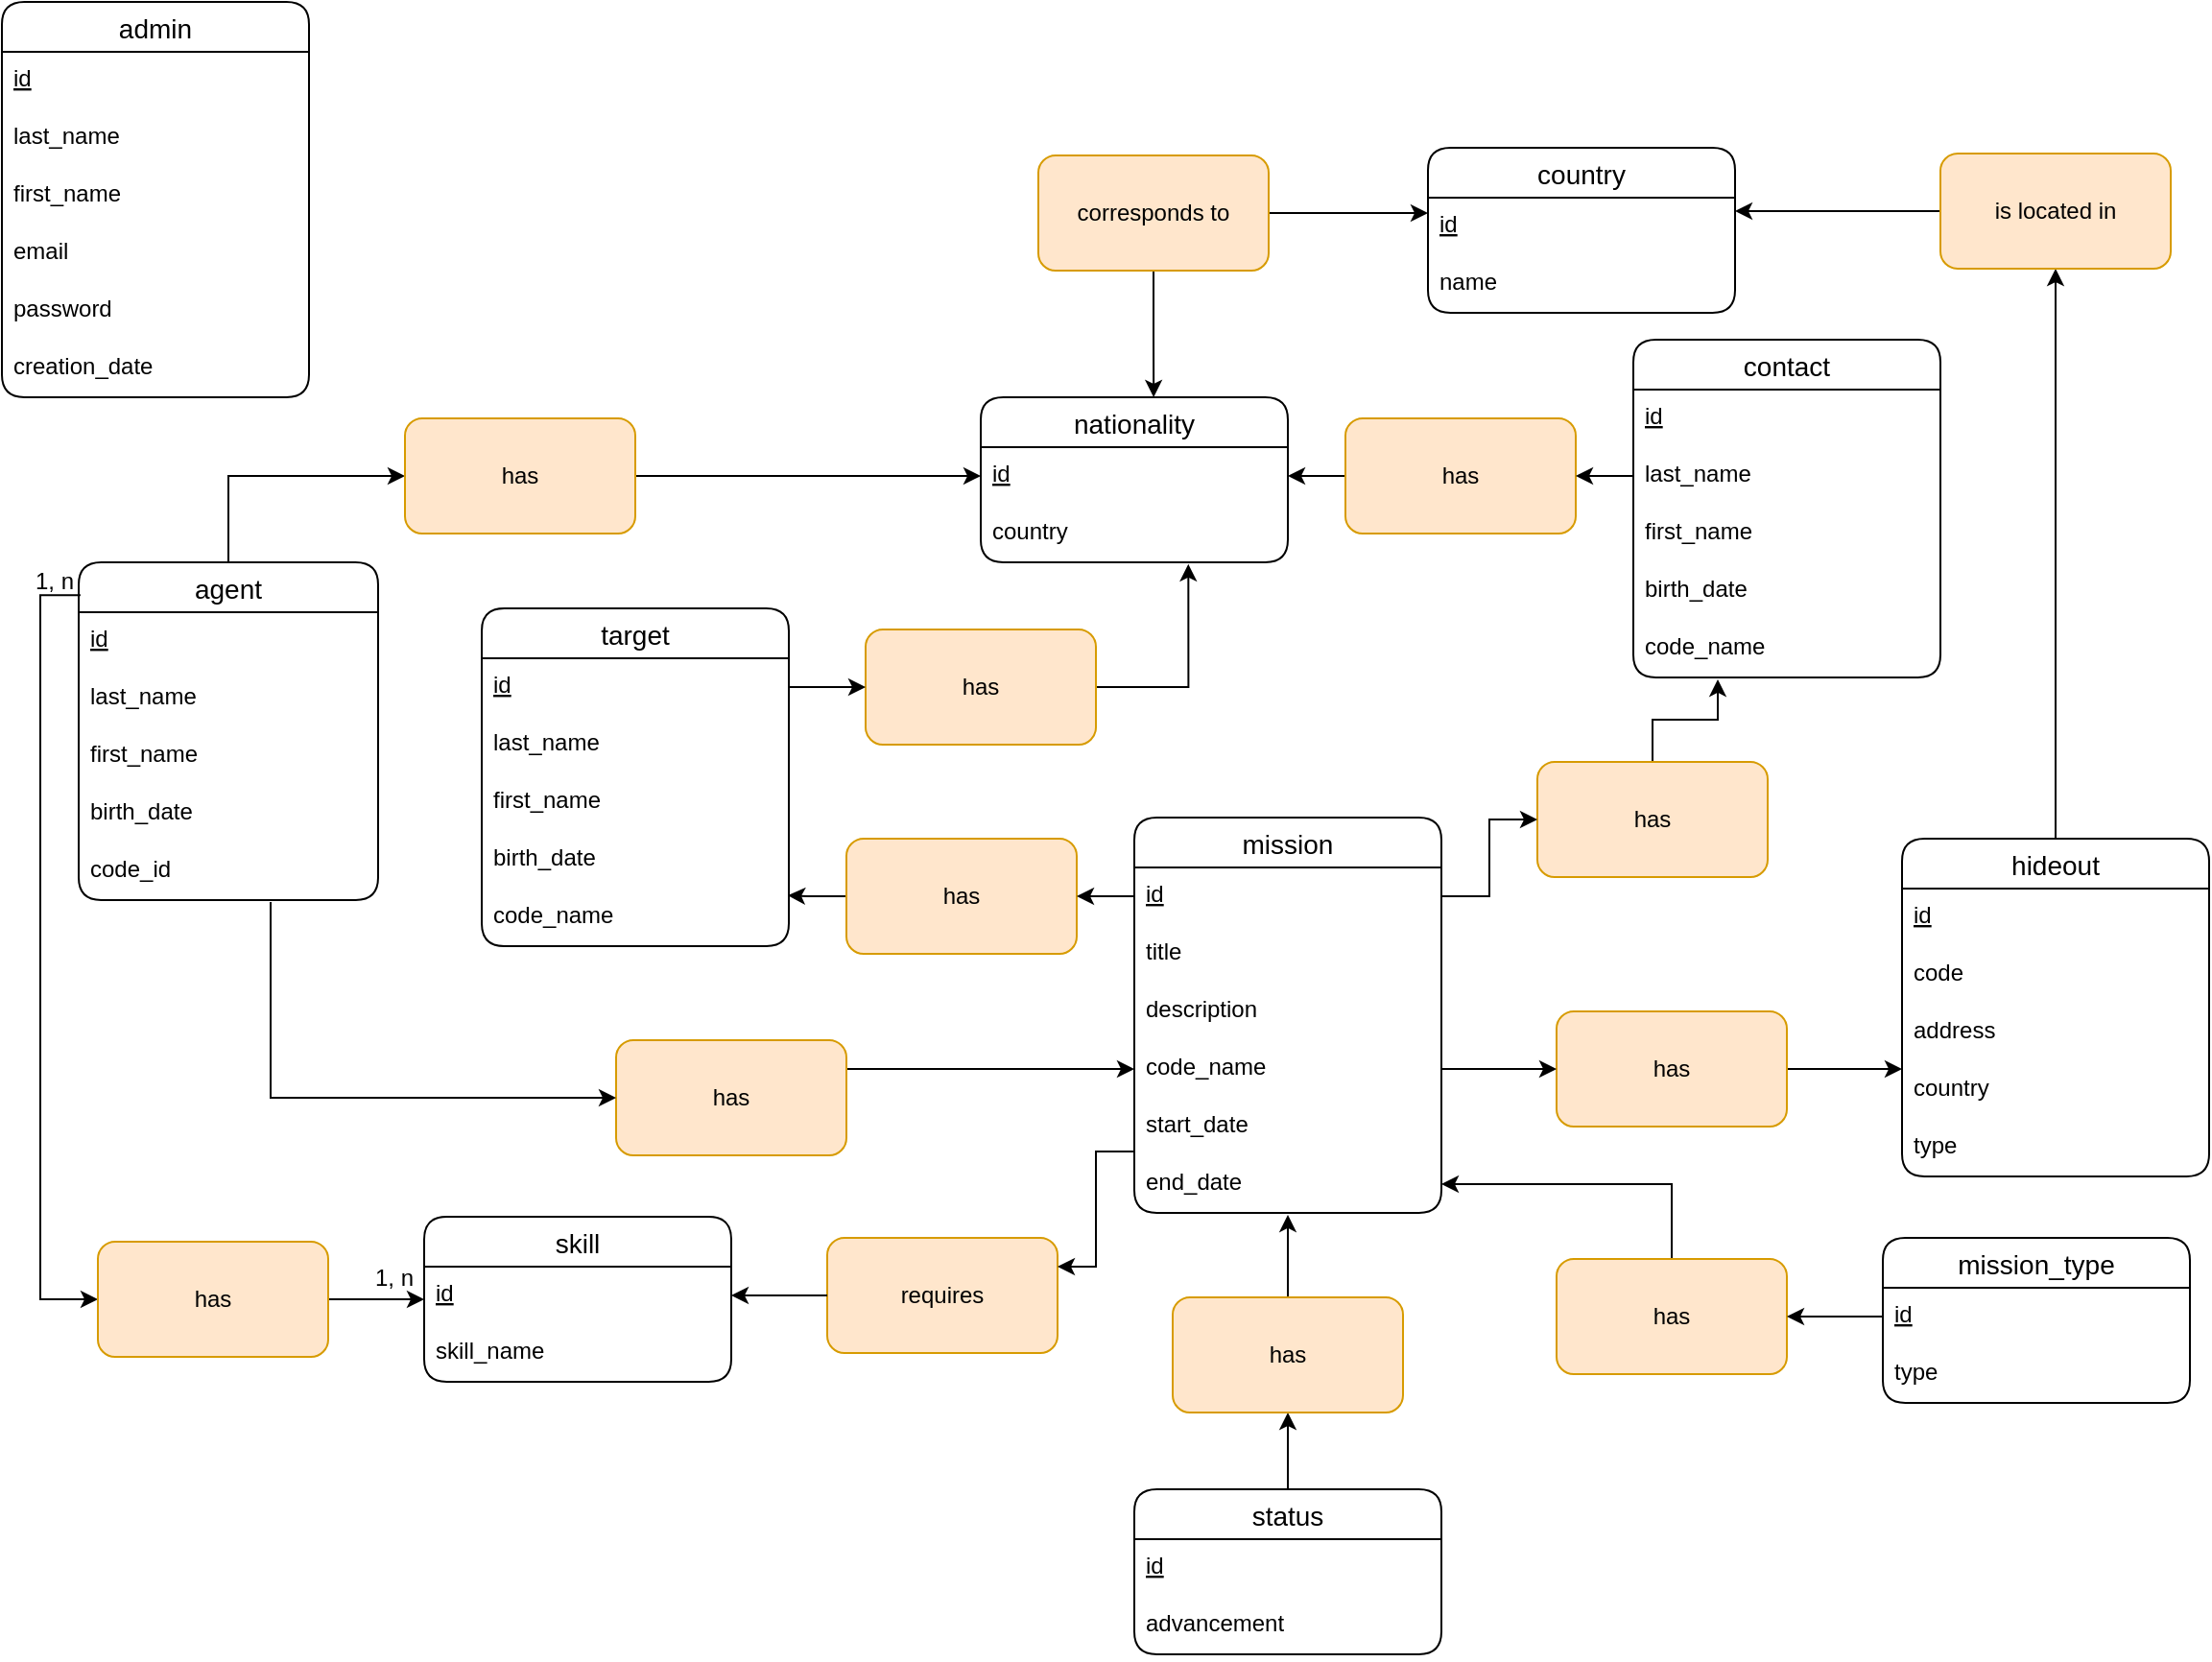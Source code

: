 <mxfile version="20.0.1" type="github">
  <diagram id="oU5v5yM5KwiJTBOr6eC6" name="Page-1">
    <mxGraphModel dx="1422" dy="762" grid="1" gridSize="10" guides="1" tooltips="1" connect="1" arrows="1" fold="1" page="1" pageScale="1" pageWidth="827" pageHeight="1169" math="0" shadow="0">
      <root>
        <mxCell id="0" />
        <mxCell id="1" parent="0" />
        <mxCell id="iQPz2Y7O2Tbb3x_0lv9U-82" style="edgeStyle=orthogonalEdgeStyle;rounded=0;orthogonalLoop=1;jettySize=auto;html=1;exitX=0.5;exitY=0;exitDx=0;exitDy=0;entryX=0;entryY=0.5;entryDx=0;entryDy=0;startArrow=none;startFill=0;endArrow=classic;endFill=1;" edge="1" parent="1" source="gQODTupdDgvmeVCkuseZ-1" target="gQODTupdDgvmeVCkuseZ-8">
          <mxGeometry relative="1" as="geometry" />
        </mxCell>
        <mxCell id="gQODTupdDgvmeVCkuseZ-1" value="agent" style="swimlane;fontStyle=0;childLayout=stackLayout;horizontal=1;startSize=26;horizontalStack=0;resizeParent=1;resizeParentMax=0;resizeLast=0;collapsible=1;marginBottom=0;align=center;fontSize=14;rounded=1;" parent="1" vertex="1">
          <mxGeometry x="290" y="517" width="156" height="176" as="geometry" />
        </mxCell>
        <mxCell id="gQODTupdDgvmeVCkuseZ-7" value="id" style="text;strokeColor=none;fillColor=none;spacingLeft=4;spacingRight=4;overflow=hidden;rotatable=0;points=[[0,0.5],[1,0.5]];portConstraint=eastwest;fontSize=12;fontStyle=4" parent="gQODTupdDgvmeVCkuseZ-1" vertex="1">
          <mxGeometry y="26" width="156" height="30" as="geometry" />
        </mxCell>
        <mxCell id="gQODTupdDgvmeVCkuseZ-2" value="last_name&#xa;" style="text;strokeColor=none;fillColor=none;spacingLeft=4;spacingRight=4;overflow=hidden;rotatable=0;points=[[0,0.5],[1,0.5]];portConstraint=eastwest;fontSize=12;" parent="gQODTupdDgvmeVCkuseZ-1" vertex="1">
          <mxGeometry y="56" width="156" height="30" as="geometry" />
        </mxCell>
        <mxCell id="gQODTupdDgvmeVCkuseZ-3" value="first_name" style="text;strokeColor=none;fillColor=none;spacingLeft=4;spacingRight=4;overflow=hidden;rotatable=0;points=[[0,0.5],[1,0.5]];portConstraint=eastwest;fontSize=12;" parent="gQODTupdDgvmeVCkuseZ-1" vertex="1">
          <mxGeometry y="86" width="156" height="30" as="geometry" />
        </mxCell>
        <mxCell id="gQODTupdDgvmeVCkuseZ-4" value="birth_date" style="text;strokeColor=none;fillColor=none;spacingLeft=4;spacingRight=4;overflow=hidden;rotatable=0;points=[[0,0.5],[1,0.5]];portConstraint=eastwest;fontSize=12;" parent="gQODTupdDgvmeVCkuseZ-1" vertex="1">
          <mxGeometry y="116" width="156" height="30" as="geometry" />
        </mxCell>
        <mxCell id="gQODTupdDgvmeVCkuseZ-5" value="code_id" style="text;strokeColor=none;fillColor=none;spacingLeft=4;spacingRight=4;overflow=hidden;rotatable=0;points=[[0,0.5],[1,0.5]];portConstraint=eastwest;fontSize=12;" parent="gQODTupdDgvmeVCkuseZ-1" vertex="1">
          <mxGeometry y="146" width="156" height="30" as="geometry" />
        </mxCell>
        <mxCell id="iQPz2Y7O2Tbb3x_0lv9U-83" style="edgeStyle=orthogonalEdgeStyle;rounded=0;orthogonalLoop=1;jettySize=auto;html=1;entryX=0;entryY=0.5;entryDx=0;entryDy=0;startArrow=none;startFill=0;endArrow=classic;endFill=1;" edge="1" parent="1" source="gQODTupdDgvmeVCkuseZ-8" target="gQODTupdDgvmeVCkuseZ-12">
          <mxGeometry relative="1" as="geometry" />
        </mxCell>
        <mxCell id="gQODTupdDgvmeVCkuseZ-8" value="has" style="rounded=1;whiteSpace=wrap;html=1;fillColor=#ffe6cc;strokeColor=#d79b00;" parent="1" vertex="1">
          <mxGeometry x="460" y="442" width="120" height="60" as="geometry" />
        </mxCell>
        <mxCell id="gQODTupdDgvmeVCkuseZ-11" value="nationality" style="swimlane;fontStyle=0;childLayout=stackLayout;horizontal=1;startSize=26;horizontalStack=0;resizeParent=1;resizeParentMax=0;resizeLast=0;collapsible=1;marginBottom=0;align=center;fontSize=14;rounded=1;" parent="1" vertex="1">
          <mxGeometry x="760" y="431" width="160" height="86" as="geometry" />
        </mxCell>
        <mxCell id="gQODTupdDgvmeVCkuseZ-12" value="id" style="text;strokeColor=none;fillColor=none;spacingLeft=4;spacingRight=4;overflow=hidden;rotatable=0;points=[[0,0.5],[1,0.5]];portConstraint=eastwest;fontSize=12;fontStyle=4" parent="gQODTupdDgvmeVCkuseZ-11" vertex="1">
          <mxGeometry y="26" width="160" height="30" as="geometry" />
        </mxCell>
        <mxCell id="gQODTupdDgvmeVCkuseZ-13" value="country" style="text;strokeColor=none;fillColor=none;spacingLeft=4;spacingRight=4;overflow=hidden;rotatable=0;points=[[0,0.5],[1,0.5]];portConstraint=eastwest;fontSize=12;" parent="gQODTupdDgvmeVCkuseZ-11" vertex="1">
          <mxGeometry y="56" width="160" height="30" as="geometry" />
        </mxCell>
        <mxCell id="gQODTupdDgvmeVCkuseZ-16" value="skill" style="swimlane;fontStyle=0;childLayout=stackLayout;horizontal=1;startSize=26;horizontalStack=0;resizeParent=1;resizeParentMax=0;resizeLast=0;collapsible=1;marginBottom=0;align=center;fontSize=14;rounded=1;" parent="1" vertex="1">
          <mxGeometry x="470" y="858" width="160" height="86" as="geometry" />
        </mxCell>
        <mxCell id="gQODTupdDgvmeVCkuseZ-17" value="id" style="text;strokeColor=none;fillColor=none;spacingLeft=4;spacingRight=4;overflow=hidden;rotatable=0;points=[[0,0.5],[1,0.5]];portConstraint=eastwest;fontSize=12;fontStyle=4" parent="gQODTupdDgvmeVCkuseZ-16" vertex="1">
          <mxGeometry y="26" width="160" height="30" as="geometry" />
        </mxCell>
        <mxCell id="gQODTupdDgvmeVCkuseZ-18" value="skill_name" style="text;strokeColor=none;fillColor=none;spacingLeft=4;spacingRight=4;overflow=hidden;rotatable=0;points=[[0,0.5],[1,0.5]];portConstraint=eastwest;fontSize=12;" parent="gQODTupdDgvmeVCkuseZ-16" vertex="1">
          <mxGeometry y="56" width="160" height="30" as="geometry" />
        </mxCell>
        <mxCell id="iQPz2Y7O2Tbb3x_0lv9U-70" style="edgeStyle=orthogonalEdgeStyle;rounded=0;orthogonalLoop=1;jettySize=auto;html=1;startArrow=none;startFill=0;endArrow=classic;endFill=1;entryX=0;entryY=0.5;entryDx=0;entryDy=0;" edge="1" parent="1" source="gQODTupdDgvmeVCkuseZ-21" target="gQODTupdDgvmeVCkuseZ-16">
          <mxGeometry relative="1" as="geometry" />
        </mxCell>
        <mxCell id="iQPz2Y7O2Tbb3x_0lv9U-117" style="edgeStyle=orthogonalEdgeStyle;rounded=0;orthogonalLoop=1;jettySize=auto;html=1;startArrow=none;startFill=0;endArrow=classic;endFill=1;exitX=0.006;exitY=0.097;exitDx=0;exitDy=0;exitPerimeter=0;" edge="1" parent="1" source="gQODTupdDgvmeVCkuseZ-1" target="gQODTupdDgvmeVCkuseZ-21">
          <mxGeometry relative="1" as="geometry">
            <Array as="points">
              <mxPoint x="270" y="534" />
              <mxPoint x="270" y="901" />
            </Array>
          </mxGeometry>
        </mxCell>
        <mxCell id="gQODTupdDgvmeVCkuseZ-21" value="has" style="rounded=1;whiteSpace=wrap;html=1;fillColor=#ffe6cc;strokeColor=#d79b00;" parent="1" vertex="1">
          <mxGeometry x="300" y="871" width="120" height="60" as="geometry" />
        </mxCell>
        <mxCell id="iQPz2Y7O2Tbb3x_0lv9U-1" value="target" style="swimlane;fontStyle=0;childLayout=stackLayout;horizontal=1;startSize=26;horizontalStack=0;resizeParent=1;resizeParentMax=0;resizeLast=0;collapsible=1;marginBottom=0;align=center;fontSize=14;rounded=1;swimlaneLine=1;" vertex="1" parent="1">
          <mxGeometry x="500" y="541" width="160" height="176" as="geometry" />
        </mxCell>
        <mxCell id="iQPz2Y7O2Tbb3x_0lv9U-22" value="id" style="text;strokeColor=none;fillColor=none;spacingLeft=4;spacingRight=4;overflow=hidden;rotatable=0;points=[[0,0.5],[1,0.5]];portConstraint=eastwest;fontSize=12;fontStyle=4" vertex="1" parent="iQPz2Y7O2Tbb3x_0lv9U-1">
          <mxGeometry y="26" width="160" height="30" as="geometry" />
        </mxCell>
        <mxCell id="iQPz2Y7O2Tbb3x_0lv9U-2" value="last_name" style="text;strokeColor=none;fillColor=none;spacingLeft=4;spacingRight=4;overflow=hidden;rotatable=0;points=[[0,0.5],[1,0.5]];portConstraint=eastwest;fontSize=12;" vertex="1" parent="iQPz2Y7O2Tbb3x_0lv9U-1">
          <mxGeometry y="56" width="160" height="30" as="geometry" />
        </mxCell>
        <mxCell id="iQPz2Y7O2Tbb3x_0lv9U-3" value="first_name" style="text;strokeColor=none;fillColor=none;spacingLeft=4;spacingRight=4;overflow=hidden;rotatable=0;points=[[0,0.5],[1,0.5]];portConstraint=eastwest;fontSize=12;" vertex="1" parent="iQPz2Y7O2Tbb3x_0lv9U-1">
          <mxGeometry y="86" width="160" height="30" as="geometry" />
        </mxCell>
        <mxCell id="iQPz2Y7O2Tbb3x_0lv9U-4" value="birth_date" style="text;strokeColor=none;fillColor=none;spacingLeft=4;spacingRight=4;overflow=hidden;rotatable=0;points=[[0,0.5],[1,0.5]];portConstraint=eastwest;fontSize=12;" vertex="1" parent="iQPz2Y7O2Tbb3x_0lv9U-1">
          <mxGeometry y="116" width="160" height="30" as="geometry" />
        </mxCell>
        <mxCell id="iQPz2Y7O2Tbb3x_0lv9U-5" value="code_name" style="text;strokeColor=none;fillColor=none;spacingLeft=4;spacingRight=4;overflow=hidden;rotatable=0;points=[[0,0.5],[1,0.5]];portConstraint=eastwest;fontSize=12;" vertex="1" parent="iQPz2Y7O2Tbb3x_0lv9U-1">
          <mxGeometry y="146" width="160" height="30" as="geometry" />
        </mxCell>
        <mxCell id="iQPz2Y7O2Tbb3x_0lv9U-10" value="contact" style="swimlane;fontStyle=0;childLayout=stackLayout;horizontal=1;startSize=26;horizontalStack=0;resizeParent=1;resizeParentMax=0;resizeLast=0;collapsible=1;marginBottom=0;align=center;fontSize=14;rounded=1;" vertex="1" parent="1">
          <mxGeometry x="1100" y="401" width="160" height="176" as="geometry" />
        </mxCell>
        <mxCell id="iQPz2Y7O2Tbb3x_0lv9U-23" value="id" style="text;strokeColor=none;fillColor=none;spacingLeft=4;spacingRight=4;overflow=hidden;rotatable=0;points=[[0,0.5],[1,0.5]];portConstraint=eastwest;fontSize=12;fontStyle=4" vertex="1" parent="iQPz2Y7O2Tbb3x_0lv9U-10">
          <mxGeometry y="26" width="160" height="30" as="geometry" />
        </mxCell>
        <mxCell id="iQPz2Y7O2Tbb3x_0lv9U-11" value="last_name" style="text;strokeColor=none;fillColor=none;spacingLeft=4;spacingRight=4;overflow=hidden;rotatable=0;points=[[0,0.5],[1,0.5]];portConstraint=eastwest;fontSize=12;" vertex="1" parent="iQPz2Y7O2Tbb3x_0lv9U-10">
          <mxGeometry y="56" width="160" height="30" as="geometry" />
        </mxCell>
        <mxCell id="iQPz2Y7O2Tbb3x_0lv9U-12" value="first_name" style="text;strokeColor=none;fillColor=none;spacingLeft=4;spacingRight=4;overflow=hidden;rotatable=0;points=[[0,0.5],[1,0.5]];portConstraint=eastwest;fontSize=12;" vertex="1" parent="iQPz2Y7O2Tbb3x_0lv9U-10">
          <mxGeometry y="86" width="160" height="30" as="geometry" />
        </mxCell>
        <mxCell id="iQPz2Y7O2Tbb3x_0lv9U-13" value="birth_date" style="text;strokeColor=none;fillColor=none;spacingLeft=4;spacingRight=4;overflow=hidden;rotatable=0;points=[[0,0.5],[1,0.5]];portConstraint=eastwest;fontSize=12;" vertex="1" parent="iQPz2Y7O2Tbb3x_0lv9U-10">
          <mxGeometry y="116" width="160" height="30" as="geometry" />
        </mxCell>
        <mxCell id="iQPz2Y7O2Tbb3x_0lv9U-14" value="code_name" style="text;strokeColor=none;fillColor=none;spacingLeft=4;spacingRight=4;overflow=hidden;rotatable=0;points=[[0,0.5],[1,0.5]];portConstraint=eastwest;fontSize=12;" vertex="1" parent="iQPz2Y7O2Tbb3x_0lv9U-10">
          <mxGeometry y="146" width="160" height="30" as="geometry" />
        </mxCell>
        <mxCell id="iQPz2Y7O2Tbb3x_0lv9U-72" style="edgeStyle=orthogonalEdgeStyle;rounded=0;orthogonalLoop=1;jettySize=auto;html=1;exitX=0;exitY=0.5;exitDx=0;exitDy=0;entryX=1;entryY=0.5;entryDx=0;entryDy=0;startArrow=none;startFill=0;endArrow=classic;endFill=1;" edge="1" parent="1" source="iQPz2Y7O2Tbb3x_0lv9U-15" target="gQODTupdDgvmeVCkuseZ-12">
          <mxGeometry relative="1" as="geometry" />
        </mxCell>
        <mxCell id="iQPz2Y7O2Tbb3x_0lv9U-15" value="has" style="rounded=1;whiteSpace=wrap;html=1;fillColor=#ffe6cc;strokeColor=#d79b00;" vertex="1" parent="1">
          <mxGeometry x="950" y="442" width="120" height="60" as="geometry" />
        </mxCell>
        <mxCell id="iQPz2Y7O2Tbb3x_0lv9U-18" value="country" style="swimlane;fontStyle=0;childLayout=stackLayout;horizontal=1;startSize=26;horizontalStack=0;resizeParent=1;resizeParentMax=0;resizeLast=0;collapsible=1;marginBottom=0;align=center;fontSize=14;rounded=1;" vertex="1" parent="1">
          <mxGeometry x="993" y="301" width="160" height="86" as="geometry" />
        </mxCell>
        <mxCell id="iQPz2Y7O2Tbb3x_0lv9U-19" value="id" style="text;strokeColor=none;fillColor=none;spacingLeft=4;spacingRight=4;overflow=hidden;rotatable=0;points=[[0,0.5],[1,0.5]];portConstraint=eastwest;fontSize=12;fontStyle=4;rounded=1;" vertex="1" parent="iQPz2Y7O2Tbb3x_0lv9U-18">
          <mxGeometry y="26" width="160" height="30" as="geometry" />
        </mxCell>
        <mxCell id="iQPz2Y7O2Tbb3x_0lv9U-20" value="name" style="text;strokeColor=none;fillColor=none;spacingLeft=4;spacingRight=4;overflow=hidden;rotatable=0;points=[[0,0.5],[1,0.5]];portConstraint=eastwest;fontSize=12;" vertex="1" parent="iQPz2Y7O2Tbb3x_0lv9U-18">
          <mxGeometry y="56" width="160" height="30" as="geometry" />
        </mxCell>
        <mxCell id="iQPz2Y7O2Tbb3x_0lv9U-107" style="edgeStyle=orthogonalEdgeStyle;rounded=0;orthogonalLoop=1;jettySize=auto;html=1;startArrow=none;startFill=0;endArrow=classic;endFill=1;" edge="1" parent="1" source="iQPz2Y7O2Tbb3x_0lv9U-49" target="iQPz2Y7O2Tbb3x_0lv9U-74">
          <mxGeometry relative="1" as="geometry" />
        </mxCell>
        <mxCell id="iQPz2Y7O2Tbb3x_0lv9U-49" value="hideout" style="swimlane;fontStyle=0;childLayout=stackLayout;horizontal=1;startSize=26;horizontalStack=0;resizeParent=1;resizeParentMax=0;resizeLast=0;collapsible=1;marginBottom=0;align=center;fontSize=14;rounded=1;" vertex="1" parent="1">
          <mxGeometry x="1240" y="661" width="160" height="176" as="geometry" />
        </mxCell>
        <mxCell id="iQPz2Y7O2Tbb3x_0lv9U-50" value="id" style="text;strokeColor=none;fillColor=none;spacingLeft=4;spacingRight=4;overflow=hidden;rotatable=0;points=[[0,0.5],[1,0.5]];portConstraint=eastwest;fontSize=12;rounded=1;fontStyle=4" vertex="1" parent="iQPz2Y7O2Tbb3x_0lv9U-49">
          <mxGeometry y="26" width="160" height="30" as="geometry" />
        </mxCell>
        <mxCell id="iQPz2Y7O2Tbb3x_0lv9U-51" value="code" style="text;strokeColor=none;fillColor=none;spacingLeft=4;spacingRight=4;overflow=hidden;rotatable=0;points=[[0,0.5],[1,0.5]];portConstraint=eastwest;fontSize=12;rounded=1;" vertex="1" parent="iQPz2Y7O2Tbb3x_0lv9U-49">
          <mxGeometry y="56" width="160" height="30" as="geometry" />
        </mxCell>
        <mxCell id="iQPz2Y7O2Tbb3x_0lv9U-52" value="address" style="text;strokeColor=none;fillColor=none;spacingLeft=4;spacingRight=4;overflow=hidden;rotatable=0;points=[[0,0.5],[1,0.5]];portConstraint=eastwest;fontSize=12;rounded=1;" vertex="1" parent="iQPz2Y7O2Tbb3x_0lv9U-49">
          <mxGeometry y="86" width="160" height="30" as="geometry" />
        </mxCell>
        <mxCell id="iQPz2Y7O2Tbb3x_0lv9U-53" value="country" style="text;strokeColor=none;fillColor=none;spacingLeft=4;spacingRight=4;overflow=hidden;rotatable=0;points=[[0,0.5],[1,0.5]];portConstraint=eastwest;fontSize=12;rounded=1;" vertex="1" parent="iQPz2Y7O2Tbb3x_0lv9U-49">
          <mxGeometry y="116" width="160" height="30" as="geometry" />
        </mxCell>
        <mxCell id="iQPz2Y7O2Tbb3x_0lv9U-54" value="type" style="text;strokeColor=none;fillColor=none;spacingLeft=4;spacingRight=4;overflow=hidden;rotatable=0;points=[[0,0.5],[1,0.5]];portConstraint=eastwest;fontSize=12;rounded=1;" vertex="1" parent="iQPz2Y7O2Tbb3x_0lv9U-49">
          <mxGeometry y="146" width="160" height="30" as="geometry" />
        </mxCell>
        <mxCell id="iQPz2Y7O2Tbb3x_0lv9U-59" value="mission" style="swimlane;fontStyle=0;childLayout=stackLayout;horizontal=1;startSize=26;horizontalStack=0;resizeParent=1;resizeParentMax=0;resizeLast=0;collapsible=1;marginBottom=0;align=center;fontSize=14;rounded=1;" vertex="1" parent="1">
          <mxGeometry x="840" y="650" width="160" height="206" as="geometry" />
        </mxCell>
        <mxCell id="iQPz2Y7O2Tbb3x_0lv9U-60" value="id" style="text;strokeColor=none;fillColor=none;spacingLeft=4;spacingRight=4;overflow=hidden;rotatable=0;points=[[0,0.5],[1,0.5]];portConstraint=eastwest;fontSize=12;rounded=1;fontStyle=4" vertex="1" parent="iQPz2Y7O2Tbb3x_0lv9U-59">
          <mxGeometry y="26" width="160" height="30" as="geometry" />
        </mxCell>
        <mxCell id="iQPz2Y7O2Tbb3x_0lv9U-61" value="title" style="text;strokeColor=none;fillColor=none;spacingLeft=4;spacingRight=4;overflow=hidden;rotatable=0;points=[[0,0.5],[1,0.5]];portConstraint=eastwest;fontSize=12;rounded=1;" vertex="1" parent="iQPz2Y7O2Tbb3x_0lv9U-59">
          <mxGeometry y="56" width="160" height="30" as="geometry" />
        </mxCell>
        <mxCell id="iQPz2Y7O2Tbb3x_0lv9U-62" value="description" style="text;strokeColor=none;fillColor=none;spacingLeft=4;spacingRight=4;overflow=hidden;rotatable=0;points=[[0,0.5],[1,0.5]];portConstraint=eastwest;fontSize=12;rounded=1;" vertex="1" parent="iQPz2Y7O2Tbb3x_0lv9U-59">
          <mxGeometry y="86" width="160" height="30" as="geometry" />
        </mxCell>
        <mxCell id="iQPz2Y7O2Tbb3x_0lv9U-64" value="code_name" style="text;strokeColor=none;fillColor=none;spacingLeft=4;spacingRight=4;overflow=hidden;rotatable=0;points=[[0,0.5],[1,0.5]];portConstraint=eastwest;fontSize=12;rounded=1;" vertex="1" parent="iQPz2Y7O2Tbb3x_0lv9U-59">
          <mxGeometry y="116" width="160" height="30" as="geometry" />
        </mxCell>
        <mxCell id="iQPz2Y7O2Tbb3x_0lv9U-68" value="start_date" style="text;strokeColor=none;fillColor=none;spacingLeft=4;spacingRight=4;overflow=hidden;rotatable=0;points=[[0,0.5],[1,0.5]];portConstraint=eastwest;fontSize=12;rounded=1;" vertex="1" parent="iQPz2Y7O2Tbb3x_0lv9U-59">
          <mxGeometry y="146" width="160" height="30" as="geometry" />
        </mxCell>
        <mxCell id="iQPz2Y7O2Tbb3x_0lv9U-69" value="end_date" style="text;strokeColor=none;fillColor=none;spacingLeft=4;spacingRight=4;overflow=hidden;rotatable=0;points=[[0,0.5],[1,0.5]];portConstraint=eastwest;fontSize=12;rounded=1;" vertex="1" parent="iQPz2Y7O2Tbb3x_0lv9U-59">
          <mxGeometry y="176" width="160" height="30" as="geometry" />
        </mxCell>
        <mxCell id="iQPz2Y7O2Tbb3x_0lv9U-71" style="edgeStyle=orthogonalEdgeStyle;rounded=0;orthogonalLoop=1;jettySize=auto;html=1;entryX=1;entryY=0.5;entryDx=0;entryDy=0;startArrow=none;startFill=0;endArrow=classic;endFill=1;" edge="1" parent="1" source="iQPz2Y7O2Tbb3x_0lv9U-11" target="iQPz2Y7O2Tbb3x_0lv9U-15">
          <mxGeometry relative="1" as="geometry" />
        </mxCell>
        <mxCell id="iQPz2Y7O2Tbb3x_0lv9U-104" style="edgeStyle=orthogonalEdgeStyle;rounded=0;orthogonalLoop=1;jettySize=auto;html=1;entryX=1;entryY=0.233;entryDx=0;entryDy=0;entryPerimeter=0;startArrow=none;startFill=0;endArrow=classic;endFill=1;" edge="1" parent="1" source="iQPz2Y7O2Tbb3x_0lv9U-74" target="iQPz2Y7O2Tbb3x_0lv9U-19">
          <mxGeometry relative="1" as="geometry" />
        </mxCell>
        <mxCell id="iQPz2Y7O2Tbb3x_0lv9U-74" value="is located in" style="rounded=1;whiteSpace=wrap;html=1;fillColor=#ffe6cc;strokeColor=#d79b00;" vertex="1" parent="1">
          <mxGeometry x="1260" y="304" width="120" height="60" as="geometry" />
        </mxCell>
        <mxCell id="iQPz2Y7O2Tbb3x_0lv9U-81" style="edgeStyle=orthogonalEdgeStyle;rounded=0;orthogonalLoop=1;jettySize=auto;html=1;entryX=0.563;entryY=0;entryDx=0;entryDy=0;entryPerimeter=0;startArrow=none;startFill=0;endArrow=classic;endFill=1;" edge="1" parent="1" source="iQPz2Y7O2Tbb3x_0lv9U-77" target="gQODTupdDgvmeVCkuseZ-11">
          <mxGeometry relative="1" as="geometry" />
        </mxCell>
        <mxCell id="iQPz2Y7O2Tbb3x_0lv9U-103" style="edgeStyle=orthogonalEdgeStyle;rounded=0;orthogonalLoop=1;jettySize=auto;html=1;exitX=1;exitY=0.5;exitDx=0;exitDy=0;entryX=0;entryY=0.267;entryDx=0;entryDy=0;entryPerimeter=0;startArrow=none;startFill=0;endArrow=classic;endFill=1;" edge="1" parent="1" source="iQPz2Y7O2Tbb3x_0lv9U-77" target="iQPz2Y7O2Tbb3x_0lv9U-19">
          <mxGeometry relative="1" as="geometry" />
        </mxCell>
        <mxCell id="iQPz2Y7O2Tbb3x_0lv9U-77" value="corresponds to" style="rounded=1;whiteSpace=wrap;html=1;fillColor=#ffe6cc;strokeColor=#d79b00;" vertex="1" parent="1">
          <mxGeometry x="790" y="305" width="120" height="60" as="geometry" />
        </mxCell>
        <mxCell id="iQPz2Y7O2Tbb3x_0lv9U-90" style="edgeStyle=orthogonalEdgeStyle;rounded=0;orthogonalLoop=1;jettySize=auto;html=1;exitX=1;exitY=0.5;exitDx=0;exitDy=0;entryX=0.676;entryY=1.031;entryDx=0;entryDy=0;entryPerimeter=0;startArrow=none;startFill=0;endArrow=classic;endFill=1;" edge="1" parent="1" source="iQPz2Y7O2Tbb3x_0lv9U-85" target="gQODTupdDgvmeVCkuseZ-13">
          <mxGeometry relative="1" as="geometry" />
        </mxCell>
        <mxCell id="iQPz2Y7O2Tbb3x_0lv9U-85" value="has" style="rounded=1;whiteSpace=wrap;html=1;fillColor=#ffe6cc;strokeColor=#d79b00;" vertex="1" parent="1">
          <mxGeometry x="700" y="552" width="120" height="60" as="geometry" />
        </mxCell>
        <mxCell id="iQPz2Y7O2Tbb3x_0lv9U-88" style="edgeStyle=orthogonalEdgeStyle;rounded=0;orthogonalLoop=1;jettySize=auto;html=1;exitX=1;exitY=0.5;exitDx=0;exitDy=0;entryX=0;entryY=0.5;entryDx=0;entryDy=0;startArrow=none;startFill=0;endArrow=classic;endFill=1;" edge="1" parent="1" source="iQPz2Y7O2Tbb3x_0lv9U-22" target="iQPz2Y7O2Tbb3x_0lv9U-85">
          <mxGeometry relative="1" as="geometry" />
        </mxCell>
        <mxCell id="iQPz2Y7O2Tbb3x_0lv9U-115" style="edgeStyle=orthogonalEdgeStyle;rounded=0;orthogonalLoop=1;jettySize=auto;html=1;entryX=0.013;entryY=0.167;entryDx=0;entryDy=0;entryPerimeter=0;startArrow=none;startFill=0;endArrow=classic;endFill=1;" edge="1" parent="1" source="iQPz2Y7O2Tbb3x_0lv9U-91" target="iQPz2Y7O2Tbb3x_0lv9U-66">
          <mxGeometry relative="1" as="geometry" />
        </mxCell>
        <mxCell id="iQPz2Y7O2Tbb3x_0lv9U-130" style="edgeStyle=orthogonalEdgeStyle;rounded=0;orthogonalLoop=1;jettySize=auto;html=1;exitX=1;exitY=0.25;exitDx=0;exitDy=0;entryX=0;entryY=0.5;entryDx=0;entryDy=0;startArrow=none;startFill=0;endArrow=classic;endFill=1;" edge="1" parent="1" source="iQPz2Y7O2Tbb3x_0lv9U-91" target="iQPz2Y7O2Tbb3x_0lv9U-64">
          <mxGeometry relative="1" as="geometry" />
        </mxCell>
        <mxCell id="iQPz2Y7O2Tbb3x_0lv9U-91" value="has" style="rounded=1;whiteSpace=wrap;html=1;fillColor=#ffe6cc;strokeColor=#d79b00;" vertex="1" parent="1">
          <mxGeometry x="570" y="766" width="120" height="60" as="geometry" />
        </mxCell>
        <mxCell id="iQPz2Y7O2Tbb3x_0lv9U-105" style="edgeStyle=orthogonalEdgeStyle;rounded=0;orthogonalLoop=1;jettySize=auto;html=1;exitX=0.5;exitY=0;exitDx=0;exitDy=0;entryX=0.275;entryY=1.033;entryDx=0;entryDy=0;entryPerimeter=0;startArrow=none;startFill=0;endArrow=classic;endFill=1;" edge="1" parent="1" source="iQPz2Y7O2Tbb3x_0lv9U-95" target="iQPz2Y7O2Tbb3x_0lv9U-14">
          <mxGeometry relative="1" as="geometry" />
        </mxCell>
        <mxCell id="iQPz2Y7O2Tbb3x_0lv9U-95" value="has" style="rounded=1;whiteSpace=wrap;html=1;fillColor=#ffe6cc;strokeColor=#d79b00;" vertex="1" parent="1">
          <mxGeometry x="1050" y="621" width="120" height="60" as="geometry" />
        </mxCell>
        <mxCell id="iQPz2Y7O2Tbb3x_0lv9U-102" style="edgeStyle=orthogonalEdgeStyle;rounded=0;orthogonalLoop=1;jettySize=auto;html=1;entryX=0.997;entryY=0.119;entryDx=0;entryDy=0;entryPerimeter=0;startArrow=none;startFill=0;endArrow=classic;endFill=1;" edge="1" parent="1" source="iQPz2Y7O2Tbb3x_0lv9U-99" target="iQPz2Y7O2Tbb3x_0lv9U-5">
          <mxGeometry relative="1" as="geometry" />
        </mxCell>
        <mxCell id="iQPz2Y7O2Tbb3x_0lv9U-99" value="has" style="rounded=1;whiteSpace=wrap;html=1;fillColor=#ffe6cc;strokeColor=#d79b00;" vertex="1" parent="1">
          <mxGeometry x="690" y="661" width="120" height="60" as="geometry" />
        </mxCell>
        <mxCell id="iQPz2Y7O2Tbb3x_0lv9U-101" style="edgeStyle=orthogonalEdgeStyle;rounded=0;orthogonalLoop=1;jettySize=auto;html=1;exitX=0;exitY=0.5;exitDx=0;exitDy=0;entryX=1;entryY=0.5;entryDx=0;entryDy=0;startArrow=none;startFill=0;endArrow=classic;endFill=1;" edge="1" parent="1" source="iQPz2Y7O2Tbb3x_0lv9U-60" target="iQPz2Y7O2Tbb3x_0lv9U-99">
          <mxGeometry relative="1" as="geometry" />
        </mxCell>
        <mxCell id="iQPz2Y7O2Tbb3x_0lv9U-106" style="edgeStyle=orthogonalEdgeStyle;rounded=0;orthogonalLoop=1;jettySize=auto;html=1;exitX=1;exitY=0.5;exitDx=0;exitDy=0;startArrow=none;startFill=0;endArrow=classic;endFill=1;" edge="1" parent="1" source="iQPz2Y7O2Tbb3x_0lv9U-60" target="iQPz2Y7O2Tbb3x_0lv9U-95">
          <mxGeometry relative="1" as="geometry" />
        </mxCell>
        <mxCell id="iQPz2Y7O2Tbb3x_0lv9U-111" style="edgeStyle=orthogonalEdgeStyle;rounded=0;orthogonalLoop=1;jettySize=auto;html=1;startArrow=none;startFill=0;endArrow=classic;endFill=1;" edge="1" parent="1" source="iQPz2Y7O2Tbb3x_0lv9U-109">
          <mxGeometry relative="1" as="geometry">
            <mxPoint x="1240" y="781" as="targetPoint" />
          </mxGeometry>
        </mxCell>
        <mxCell id="iQPz2Y7O2Tbb3x_0lv9U-109" value="has" style="rounded=1;whiteSpace=wrap;html=1;fillColor=#ffe6cc;strokeColor=#d79b00;" vertex="1" parent="1">
          <mxGeometry x="1060" y="751" width="120" height="60" as="geometry" />
        </mxCell>
        <mxCell id="iQPz2Y7O2Tbb3x_0lv9U-110" style="edgeStyle=orthogonalEdgeStyle;rounded=0;orthogonalLoop=1;jettySize=auto;html=1;exitX=1;exitY=0.5;exitDx=0;exitDy=0;entryX=0;entryY=0.5;entryDx=0;entryDy=0;startArrow=none;startFill=0;endArrow=classic;endFill=1;" edge="1" parent="1" source="iQPz2Y7O2Tbb3x_0lv9U-64" target="iQPz2Y7O2Tbb3x_0lv9U-109">
          <mxGeometry relative="1" as="geometry" />
        </mxCell>
        <mxCell id="iQPz2Y7O2Tbb3x_0lv9U-114" style="edgeStyle=orthogonalEdgeStyle;rounded=0;orthogonalLoop=1;jettySize=auto;html=1;exitX=0.641;exitY=1.033;exitDx=0;exitDy=0;entryX=0;entryY=0.5;entryDx=0;entryDy=0;startArrow=none;startFill=0;endArrow=classic;endFill=1;exitPerimeter=0;" edge="1" parent="1" source="gQODTupdDgvmeVCkuseZ-5" target="iQPz2Y7O2Tbb3x_0lv9U-91">
          <mxGeometry relative="1" as="geometry" />
        </mxCell>
        <mxCell id="iQPz2Y7O2Tbb3x_0lv9U-116" value="requires" style="rounded=1;whiteSpace=wrap;html=1;fillColor=#ffe6cc;strokeColor=#d79b00;" vertex="1" parent="1">
          <mxGeometry x="680" y="869" width="120" height="60" as="geometry" />
        </mxCell>
        <mxCell id="iQPz2Y7O2Tbb3x_0lv9U-118" style="edgeStyle=orthogonalEdgeStyle;rounded=0;orthogonalLoop=1;jettySize=auto;html=1;exitX=0;exitY=0.5;exitDx=0;exitDy=0;entryX=1;entryY=0.5;entryDx=0;entryDy=0;startArrow=none;startFill=0;endArrow=classic;endFill=1;" edge="1" parent="1" source="iQPz2Y7O2Tbb3x_0lv9U-116" target="gQODTupdDgvmeVCkuseZ-17">
          <mxGeometry relative="1" as="geometry" />
        </mxCell>
        <mxCell id="iQPz2Y7O2Tbb3x_0lv9U-120" style="edgeStyle=orthogonalEdgeStyle;rounded=0;orthogonalLoop=1;jettySize=auto;html=1;exitX=0;exitY=0.933;exitDx=0;exitDy=0;entryX=1;entryY=0.25;entryDx=0;entryDy=0;startArrow=none;startFill=0;endArrow=classic;endFill=1;exitPerimeter=0;" edge="1" parent="1" source="iQPz2Y7O2Tbb3x_0lv9U-68" target="iQPz2Y7O2Tbb3x_0lv9U-116">
          <mxGeometry relative="1" as="geometry" />
        </mxCell>
        <mxCell id="iQPz2Y7O2Tbb3x_0lv9U-121" value="admin" style="swimlane;fontStyle=0;childLayout=stackLayout;horizontal=1;startSize=26;horizontalStack=0;resizeParent=1;resizeParentMax=0;resizeLast=0;collapsible=1;marginBottom=0;align=center;fontSize=14;rounded=1;" vertex="1" parent="1">
          <mxGeometry x="250" y="225" width="160" height="206" as="geometry" />
        </mxCell>
        <mxCell id="iQPz2Y7O2Tbb3x_0lv9U-122" value="id" style="text;strokeColor=none;fillColor=none;spacingLeft=4;spacingRight=4;overflow=hidden;rotatable=0;points=[[0,0.5],[1,0.5]];portConstraint=eastwest;fontSize=12;rounded=1;fontStyle=4" vertex="1" parent="iQPz2Y7O2Tbb3x_0lv9U-121">
          <mxGeometry y="26" width="160" height="30" as="geometry" />
        </mxCell>
        <mxCell id="iQPz2Y7O2Tbb3x_0lv9U-123" value="last_name" style="text;strokeColor=none;fillColor=none;spacingLeft=4;spacingRight=4;overflow=hidden;rotatable=0;points=[[0,0.5],[1,0.5]];portConstraint=eastwest;fontSize=12;rounded=1;" vertex="1" parent="iQPz2Y7O2Tbb3x_0lv9U-121">
          <mxGeometry y="56" width="160" height="30" as="geometry" />
        </mxCell>
        <mxCell id="iQPz2Y7O2Tbb3x_0lv9U-124" value="first_name" style="text;strokeColor=none;fillColor=none;spacingLeft=4;spacingRight=4;overflow=hidden;rotatable=0;points=[[0,0.5],[1,0.5]];portConstraint=eastwest;fontSize=12;rounded=1;" vertex="1" parent="iQPz2Y7O2Tbb3x_0lv9U-121">
          <mxGeometry y="86" width="160" height="30" as="geometry" />
        </mxCell>
        <mxCell id="iQPz2Y7O2Tbb3x_0lv9U-125" value="email" style="text;strokeColor=none;fillColor=none;spacingLeft=4;spacingRight=4;overflow=hidden;rotatable=0;points=[[0,0.5],[1,0.5]];portConstraint=eastwest;fontSize=12;rounded=1;" vertex="1" parent="iQPz2Y7O2Tbb3x_0lv9U-121">
          <mxGeometry y="116" width="160" height="30" as="geometry" />
        </mxCell>
        <mxCell id="iQPz2Y7O2Tbb3x_0lv9U-126" value="password" style="text;strokeColor=none;fillColor=none;spacingLeft=4;spacingRight=4;overflow=hidden;rotatable=0;points=[[0,0.5],[1,0.5]];portConstraint=eastwest;fontSize=12;rounded=1;" vertex="1" parent="iQPz2Y7O2Tbb3x_0lv9U-121">
          <mxGeometry y="146" width="160" height="30" as="geometry" />
        </mxCell>
        <mxCell id="iQPz2Y7O2Tbb3x_0lv9U-127" value="creation_date" style="text;strokeColor=none;fillColor=none;spacingLeft=4;spacingRight=4;overflow=hidden;rotatable=0;points=[[0,0.5],[1,0.5]];portConstraint=eastwest;fontSize=12;rounded=1;" vertex="1" parent="iQPz2Y7O2Tbb3x_0lv9U-121">
          <mxGeometry y="176" width="160" height="30" as="geometry" />
        </mxCell>
        <mxCell id="iQPz2Y7O2Tbb3x_0lv9U-128" value="1, n" style="text;html=1;align=center;verticalAlign=middle;resizable=0;points=[];autosize=1;strokeColor=none;fillColor=none;" vertex="1" parent="1">
          <mxGeometry x="257" y="517" width="40" height="20" as="geometry" />
        </mxCell>
        <mxCell id="iQPz2Y7O2Tbb3x_0lv9U-129" value="1, n" style="text;html=1;align=center;verticalAlign=middle;resizable=0;points=[];autosize=1;strokeColor=none;fillColor=none;" vertex="1" parent="1">
          <mxGeometry x="434" y="880" width="40" height="20" as="geometry" />
        </mxCell>
        <mxCell id="iQPz2Y7O2Tbb3x_0lv9U-142" style="edgeStyle=orthogonalEdgeStyle;rounded=0;orthogonalLoop=1;jettySize=auto;html=1;entryX=0.5;entryY=1;entryDx=0;entryDy=0;startArrow=none;startFill=0;endArrow=classic;endFill=1;" edge="1" parent="1" source="iQPz2Y7O2Tbb3x_0lv9U-131" target="iQPz2Y7O2Tbb3x_0lv9U-140">
          <mxGeometry relative="1" as="geometry" />
        </mxCell>
        <mxCell id="iQPz2Y7O2Tbb3x_0lv9U-131" value="status" style="swimlane;fontStyle=0;childLayout=stackLayout;horizontal=1;startSize=26;horizontalStack=0;resizeParent=1;resizeParentMax=0;resizeLast=0;collapsible=1;marginBottom=0;align=center;fontSize=14;rounded=1;" vertex="1" parent="1">
          <mxGeometry x="840" y="1000" width="160" height="86" as="geometry" />
        </mxCell>
        <mxCell id="iQPz2Y7O2Tbb3x_0lv9U-132" value="id" style="text;strokeColor=none;fillColor=none;spacingLeft=4;spacingRight=4;overflow=hidden;rotatable=0;points=[[0,0.5],[1,0.5]];portConstraint=eastwest;fontSize=12;rounded=1;fontStyle=4" vertex="1" parent="iQPz2Y7O2Tbb3x_0lv9U-131">
          <mxGeometry y="26" width="160" height="30" as="geometry" />
        </mxCell>
        <mxCell id="iQPz2Y7O2Tbb3x_0lv9U-133" value="advancement" style="text;strokeColor=none;fillColor=none;spacingLeft=4;spacingRight=4;overflow=hidden;rotatable=0;points=[[0,0.5],[1,0.5]];portConstraint=eastwest;fontSize=12;rounded=1;" vertex="1" parent="iQPz2Y7O2Tbb3x_0lv9U-131">
          <mxGeometry y="56" width="160" height="30" as="geometry" />
        </mxCell>
        <mxCell id="iQPz2Y7O2Tbb3x_0lv9U-143" style="edgeStyle=orthogonalEdgeStyle;rounded=0;orthogonalLoop=1;jettySize=auto;html=1;exitX=0.5;exitY=0;exitDx=0;exitDy=0;entryX=0.5;entryY=1.033;entryDx=0;entryDy=0;entryPerimeter=0;startArrow=none;startFill=0;endArrow=classic;endFill=1;" edge="1" parent="1" source="iQPz2Y7O2Tbb3x_0lv9U-140" target="iQPz2Y7O2Tbb3x_0lv9U-69">
          <mxGeometry relative="1" as="geometry" />
        </mxCell>
        <mxCell id="iQPz2Y7O2Tbb3x_0lv9U-140" value="has" style="rounded=1;whiteSpace=wrap;html=1;fillColor=#ffe6cc;strokeColor=#d79b00;" vertex="1" parent="1">
          <mxGeometry x="860" y="900" width="120" height="60" as="geometry" />
        </mxCell>
        <mxCell id="iQPz2Y7O2Tbb3x_0lv9U-144" value="mission_type" style="swimlane;fontStyle=0;childLayout=stackLayout;horizontal=1;startSize=26;horizontalStack=0;resizeParent=1;resizeParentMax=0;resizeLast=0;collapsible=1;marginBottom=0;align=center;fontSize=14;rounded=1;" vertex="1" parent="1">
          <mxGeometry x="1230" y="869" width="160" height="86" as="geometry" />
        </mxCell>
        <mxCell id="iQPz2Y7O2Tbb3x_0lv9U-145" value="id" style="text;strokeColor=none;fillColor=none;spacingLeft=4;spacingRight=4;overflow=hidden;rotatable=0;points=[[0,0.5],[1,0.5]];portConstraint=eastwest;fontSize=12;rounded=1;fontStyle=4" vertex="1" parent="iQPz2Y7O2Tbb3x_0lv9U-144">
          <mxGeometry y="26" width="160" height="30" as="geometry" />
        </mxCell>
        <mxCell id="iQPz2Y7O2Tbb3x_0lv9U-146" value="type" style="text;strokeColor=none;fillColor=none;spacingLeft=4;spacingRight=4;overflow=hidden;rotatable=0;points=[[0,0.5],[1,0.5]];portConstraint=eastwest;fontSize=12;rounded=1;" vertex="1" parent="iQPz2Y7O2Tbb3x_0lv9U-144">
          <mxGeometry y="56" width="160" height="30" as="geometry" />
        </mxCell>
        <mxCell id="iQPz2Y7O2Tbb3x_0lv9U-150" style="edgeStyle=orthogonalEdgeStyle;rounded=0;orthogonalLoop=1;jettySize=auto;html=1;entryX=1;entryY=0.5;entryDx=0;entryDy=0;startArrow=none;startFill=0;endArrow=classic;endFill=1;" edge="1" parent="1" source="iQPz2Y7O2Tbb3x_0lv9U-148" target="iQPz2Y7O2Tbb3x_0lv9U-69">
          <mxGeometry relative="1" as="geometry" />
        </mxCell>
        <mxCell id="iQPz2Y7O2Tbb3x_0lv9U-148" value="has" style="rounded=1;whiteSpace=wrap;html=1;fillColor=#ffe6cc;strokeColor=#d79b00;" vertex="1" parent="1">
          <mxGeometry x="1060" y="880" width="120" height="60" as="geometry" />
        </mxCell>
        <mxCell id="iQPz2Y7O2Tbb3x_0lv9U-149" style="edgeStyle=orthogonalEdgeStyle;rounded=0;orthogonalLoop=1;jettySize=auto;html=1;exitX=0;exitY=0.5;exitDx=0;exitDy=0;startArrow=none;startFill=0;endArrow=classic;endFill=1;" edge="1" parent="1" source="iQPz2Y7O2Tbb3x_0lv9U-145" target="iQPz2Y7O2Tbb3x_0lv9U-148">
          <mxGeometry relative="1" as="geometry" />
        </mxCell>
      </root>
    </mxGraphModel>
  </diagram>
</mxfile>
